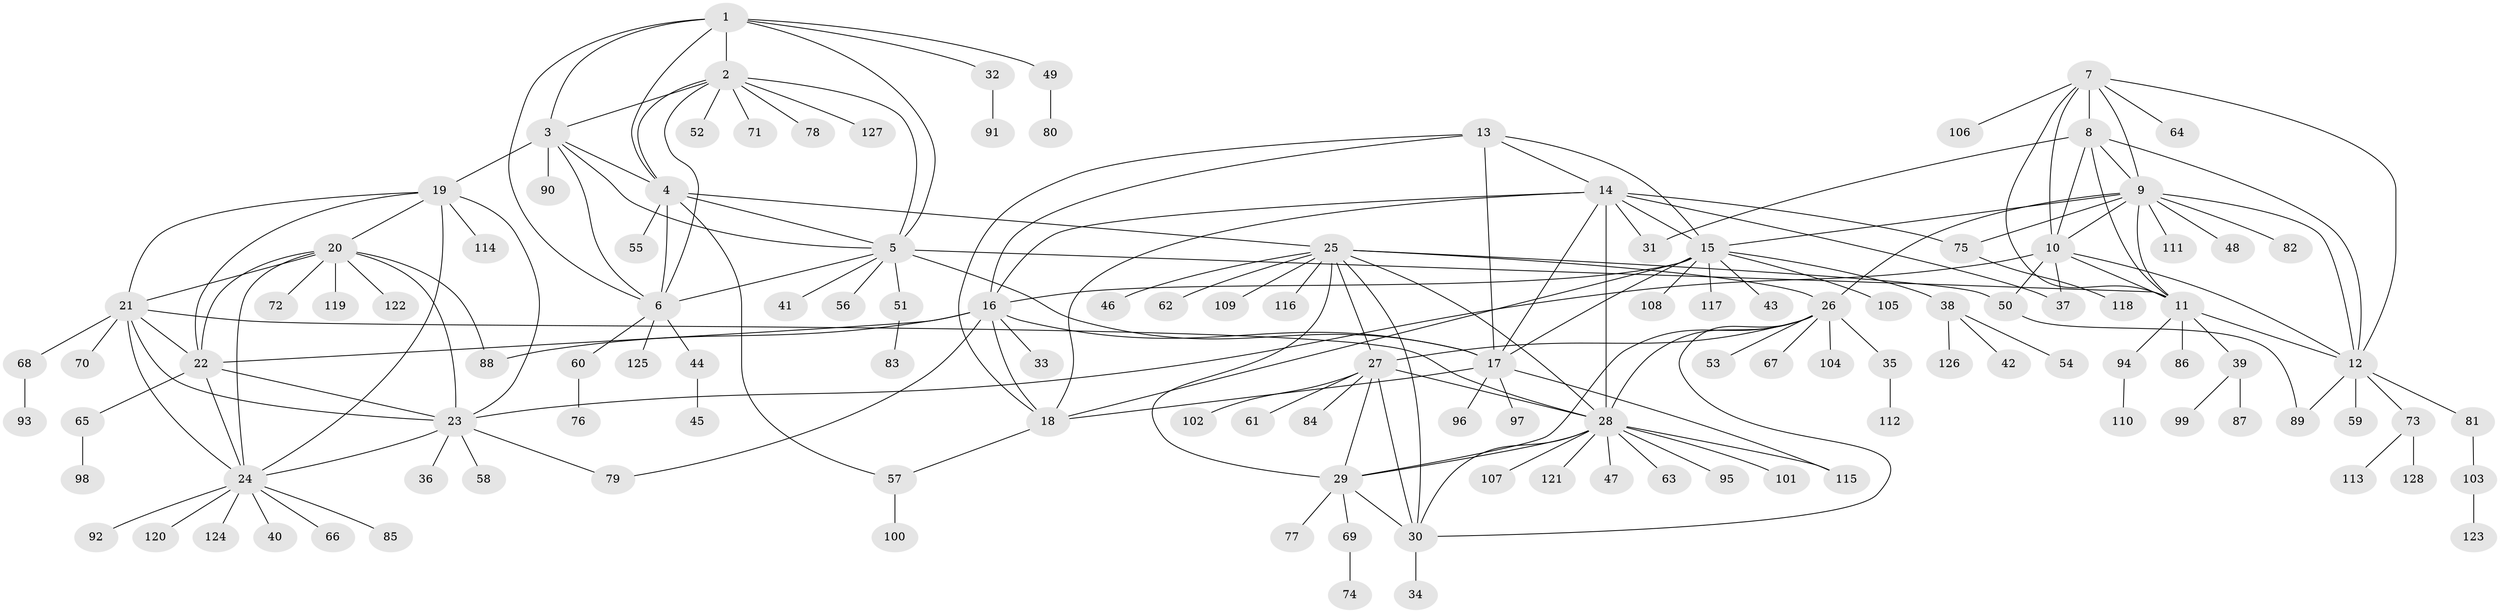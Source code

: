 // Generated by graph-tools (version 1.1) at 2025/26/03/09/25 03:26:49]
// undirected, 128 vertices, 192 edges
graph export_dot {
graph [start="1"]
  node [color=gray90,style=filled];
  1;
  2;
  3;
  4;
  5;
  6;
  7;
  8;
  9;
  10;
  11;
  12;
  13;
  14;
  15;
  16;
  17;
  18;
  19;
  20;
  21;
  22;
  23;
  24;
  25;
  26;
  27;
  28;
  29;
  30;
  31;
  32;
  33;
  34;
  35;
  36;
  37;
  38;
  39;
  40;
  41;
  42;
  43;
  44;
  45;
  46;
  47;
  48;
  49;
  50;
  51;
  52;
  53;
  54;
  55;
  56;
  57;
  58;
  59;
  60;
  61;
  62;
  63;
  64;
  65;
  66;
  67;
  68;
  69;
  70;
  71;
  72;
  73;
  74;
  75;
  76;
  77;
  78;
  79;
  80;
  81;
  82;
  83;
  84;
  85;
  86;
  87;
  88;
  89;
  90;
  91;
  92;
  93;
  94;
  95;
  96;
  97;
  98;
  99;
  100;
  101;
  102;
  103;
  104;
  105;
  106;
  107;
  108;
  109;
  110;
  111;
  112;
  113;
  114;
  115;
  116;
  117;
  118;
  119;
  120;
  121;
  122;
  123;
  124;
  125;
  126;
  127;
  128;
  1 -- 2;
  1 -- 3;
  1 -- 4;
  1 -- 5;
  1 -- 6;
  1 -- 32;
  1 -- 49;
  2 -- 3;
  2 -- 4;
  2 -- 5;
  2 -- 6;
  2 -- 52;
  2 -- 71;
  2 -- 78;
  2 -- 127;
  3 -- 4;
  3 -- 5;
  3 -- 6;
  3 -- 19;
  3 -- 90;
  4 -- 5;
  4 -- 6;
  4 -- 25;
  4 -- 55;
  4 -- 57;
  5 -- 6;
  5 -- 11;
  5 -- 17;
  5 -- 41;
  5 -- 51;
  5 -- 56;
  6 -- 44;
  6 -- 60;
  6 -- 125;
  7 -- 8;
  7 -- 9;
  7 -- 10;
  7 -- 11;
  7 -- 12;
  7 -- 64;
  7 -- 106;
  8 -- 9;
  8 -- 10;
  8 -- 11;
  8 -- 12;
  8 -- 31;
  9 -- 10;
  9 -- 11;
  9 -- 12;
  9 -- 15;
  9 -- 26;
  9 -- 48;
  9 -- 75;
  9 -- 82;
  9 -- 111;
  10 -- 11;
  10 -- 12;
  10 -- 23;
  10 -- 37;
  10 -- 50;
  11 -- 12;
  11 -- 39;
  11 -- 86;
  11 -- 94;
  12 -- 59;
  12 -- 73;
  12 -- 81;
  12 -- 89;
  13 -- 14;
  13 -- 15;
  13 -- 16;
  13 -- 17;
  13 -- 18;
  14 -- 15;
  14 -- 16;
  14 -- 17;
  14 -- 18;
  14 -- 28;
  14 -- 31;
  14 -- 37;
  14 -- 75;
  15 -- 16;
  15 -- 17;
  15 -- 18;
  15 -- 38;
  15 -- 43;
  15 -- 105;
  15 -- 108;
  15 -- 117;
  16 -- 17;
  16 -- 18;
  16 -- 22;
  16 -- 33;
  16 -- 79;
  16 -- 88;
  17 -- 18;
  17 -- 96;
  17 -- 97;
  17 -- 115;
  18 -- 57;
  19 -- 20;
  19 -- 21;
  19 -- 22;
  19 -- 23;
  19 -- 24;
  19 -- 114;
  20 -- 21;
  20 -- 22;
  20 -- 23;
  20 -- 24;
  20 -- 72;
  20 -- 88;
  20 -- 119;
  20 -- 122;
  21 -- 22;
  21 -- 23;
  21 -- 24;
  21 -- 28;
  21 -- 68;
  21 -- 70;
  22 -- 23;
  22 -- 24;
  22 -- 65;
  23 -- 24;
  23 -- 36;
  23 -- 58;
  23 -- 79;
  24 -- 40;
  24 -- 66;
  24 -- 85;
  24 -- 92;
  24 -- 120;
  24 -- 124;
  25 -- 26;
  25 -- 27;
  25 -- 28;
  25 -- 29;
  25 -- 30;
  25 -- 46;
  25 -- 50;
  25 -- 62;
  25 -- 109;
  25 -- 116;
  26 -- 27;
  26 -- 28;
  26 -- 29;
  26 -- 30;
  26 -- 35;
  26 -- 53;
  26 -- 67;
  26 -- 104;
  27 -- 28;
  27 -- 29;
  27 -- 30;
  27 -- 61;
  27 -- 84;
  27 -- 102;
  28 -- 29;
  28 -- 30;
  28 -- 47;
  28 -- 63;
  28 -- 95;
  28 -- 101;
  28 -- 107;
  28 -- 115;
  28 -- 121;
  29 -- 30;
  29 -- 69;
  29 -- 77;
  30 -- 34;
  32 -- 91;
  35 -- 112;
  38 -- 42;
  38 -- 54;
  38 -- 126;
  39 -- 87;
  39 -- 99;
  44 -- 45;
  49 -- 80;
  50 -- 89;
  51 -- 83;
  57 -- 100;
  60 -- 76;
  65 -- 98;
  68 -- 93;
  69 -- 74;
  73 -- 113;
  73 -- 128;
  75 -- 118;
  81 -- 103;
  94 -- 110;
  103 -- 123;
}
